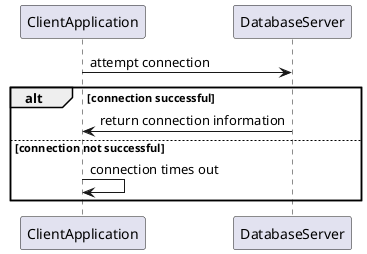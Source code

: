 @startuml
'Client Connects to Database Server'

ClientApplication -> DatabaseServer : attempt connection
alt connection successful
	DatabaseServer -> ClientApplication : return connection information
else connection not successful
	ClientApplication -> ClientApplication : connection times out
end

@enduml

@startuml
'All Commands'

ClientApplication -> DatabaseServer : connect
ClientApplication -> ClientApplication : create a transaction
ClientApplication -> ClientApplication : add statements to transaction
ClientApplication -> DatabaseServer : send Transaction
DatabaseServer -> DatabaseServer : process Transaction
DatabaseServer -> ClientApplication : return result

@enduml

@startuml
'Set Statement'

ClientApplication -> ClientApplication : compose statement with key and value
ClientApplication -> DatabaseServer : send Transaction
DatabaseServer -> DatabaseServer : delete old record
DatabaseServer -> DatabaseServer : create new record
DatabaseServer -> ClientApplication : returns success

@enduml

@startuml
'Get Statement'

ClientApplication -> ClientApplication : compose statement with key
ClientApplication -> DatabaseServer : send Transaction
DatabaseServer -> DatabaseServer : get record
DatabaseServer -> ClientApplication : return record with key

@enduml

@startuml
'Delete statement'

ClientApplication -> ClientApplication : compose statement with key
ClientApplication -> DatabaseServer : send Transaction
DatabaseServer -> DatabaseServer : delete record
DatabaseServer -> ClientApplication : return success

@enduml

@startuml
'Move statement'

ClientApplication -> ClientApplication : compose statement with old key and new key
ClientApplication -> DatabaseServer : send Transaction
DatabaseServer -> DatabaseServer : rename/move key
DatabaseServer -> ClientApplication : return status

@enduml
